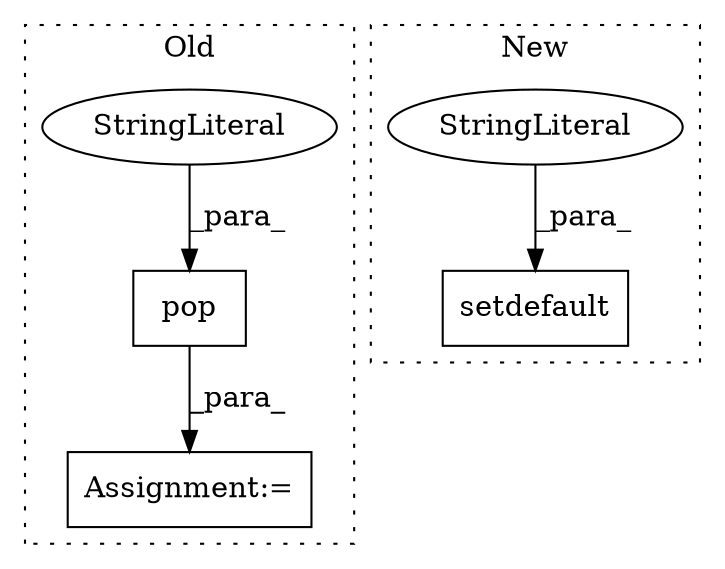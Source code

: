 digraph G {
subgraph cluster0 {
1 [label="pop" a="32" s="4864,4890" l="4,1" shape="box"];
3 [label="StringLiteral" a="45" s="4868" l="13" shape="ellipse"];
5 [label="Assignment:=" a="7" s="4852" l="1" shape="box"];
label = "Old";
style="dotted";
}
subgraph cluster1 {
2 [label="setdefault" a="32" s="5054,5077" l="11,1" shape="box"];
4 [label="StringLiteral" a="45" s="5065" l="7" shape="ellipse"];
label = "New";
style="dotted";
}
1 -> 5 [label="_para_"];
3 -> 1 [label="_para_"];
4 -> 2 [label="_para_"];
}